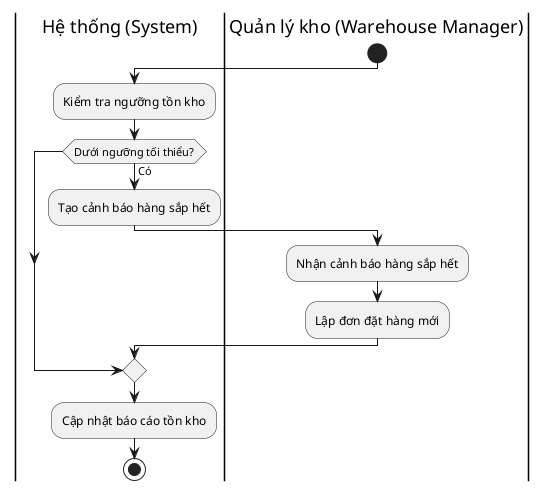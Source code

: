 @startuml Inventory Management
|Hệ thống (System)|
|Quản lý kho (Warehouse Manager)|

start
|Hệ thống (System)|
:Kiểm tra ngưỡng tồn kho;

if (Dưới ngưỡng tối thiểu?) then (Có)
  :Tạo cảnh báo hàng sắp hết;
  
  |Quản lý kho (Warehouse Manager)|
  :Nhận cảnh báo hàng sắp hết;
  :Lập đơn đặt hàng mới;
endif

|Hệ thống (System)|
:Cập nhật báo cáo tồn kho;
stop
@enduml